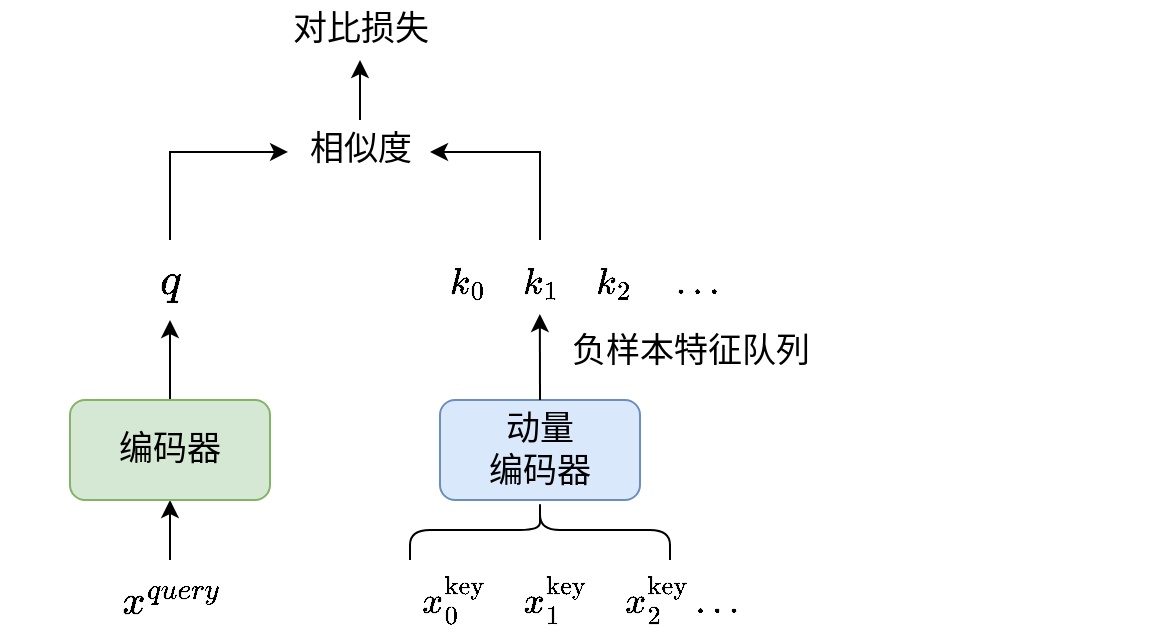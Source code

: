 <mxfile version="26.1.1">
  <diagram name="Page-1" id="Ir8fBimL4Sfwo27YRPzz">
    <mxGraphModel dx="1434" dy="784" grid="1" gridSize="10" guides="1" tooltips="1" connect="1" arrows="1" fold="1" page="1" pageScale="1" pageWidth="850" pageHeight="1100" math="1" shadow="0">
      <root>
        <mxCell id="0" />
        <mxCell id="1" parent="0" />
        <mxCell id="MaLlGU65rQBpSgFHFczV-3" value="" style="edgeStyle=orthogonalEdgeStyle;rounded=0;orthogonalLoop=1;jettySize=auto;html=1;" edge="1" parent="1" source="MaLlGU65rQBpSgFHFczV-1" target="MaLlGU65rQBpSgFHFczV-2">
          <mxGeometry relative="1" as="geometry" />
        </mxCell>
        <mxCell id="MaLlGU65rQBpSgFHFczV-1" value="\(x^{query}\)" style="text;html=1;align=center;verticalAlign=middle;resizable=0;points=[];autosize=1;strokeColor=none;fillColor=none;fontFamily=Times New Roman;fontSize=20;" vertex="1" parent="1">
          <mxGeometry x="175" y="520" width="130" height="40" as="geometry" />
        </mxCell>
        <mxCell id="MaLlGU65rQBpSgFHFczV-5" value="" style="edgeStyle=orthogonalEdgeStyle;rounded=0;orthogonalLoop=1;jettySize=auto;html=1;" edge="1" parent="1" source="MaLlGU65rQBpSgFHFczV-2" target="MaLlGU65rQBpSgFHFczV-4">
          <mxGeometry relative="1" as="geometry" />
        </mxCell>
        <mxCell id="MaLlGU65rQBpSgFHFczV-2" value="编码器" style="rounded=1;whiteSpace=wrap;html=1;fontFamily=SimSun;fontSize=17;fillColor=#d5e8d4;strokeColor=#82b366;" vertex="1" parent="1">
          <mxGeometry x="190" y="440" width="100" height="50" as="geometry" />
        </mxCell>
        <mxCell id="MaLlGU65rQBpSgFHFczV-4" value="\(q\)" style="text;html=1;align=center;verticalAlign=middle;resizable=0;points=[];autosize=1;strokeColor=none;fillColor=none;fontSize=22;fontFamily=Times New Roman;" vertex="1" parent="1">
          <mxGeometry x="210" y="360" width="60" height="40" as="geometry" />
        </mxCell>
        <mxCell id="MaLlGU65rQBpSgFHFczV-18" style="rounded=0;orthogonalLoop=1;jettySize=auto;html=1;" edge="1" parent="1" source="MaLlGU65rQBpSgFHFczV-6" target="MaLlGU65rQBpSgFHFczV-17">
          <mxGeometry relative="1" as="geometry" />
        </mxCell>
        <mxCell id="MaLlGU65rQBpSgFHFczV-6" value="相似度" style="text;html=1;align=center;verticalAlign=middle;resizable=0;points=[];autosize=1;strokeColor=none;fillColor=none;fontSize=17;fontFamily=SimSun;" vertex="1" parent="1">
          <mxGeometry x="300" y="300" width="70" height="30" as="geometry" />
        </mxCell>
        <mxCell id="MaLlGU65rQBpSgFHFczV-8" value="动量&lt;div&gt;编码器&lt;/div&gt;" style="rounded=1;whiteSpace=wrap;html=1;fontFamily=SimSun;fontSize=17;fillColor=#dae8fc;strokeColor=#6c8ebf;" vertex="1" parent="1">
          <mxGeometry x="375" y="440" width="100" height="50" as="geometry" />
        </mxCell>
        <mxCell id="MaLlGU65rQBpSgFHFczV-10" value="" style="shape=curlyBracket;whiteSpace=wrap;html=1;rounded=1;labelPosition=left;verticalLabelPosition=middle;align=right;verticalAlign=middle;rotation=90;" vertex="1" parent="1">
          <mxGeometry x="410" y="440" width="30" height="130" as="geometry" />
        </mxCell>
        <mxCell id="MaLlGU65rQBpSgFHFczV-11" value="$$x_0^{\text{key}} \quad x_1^{\text{key}} \quad x_2^{\text{key}} \dots$$" style="text;html=1;align=center;verticalAlign=middle;resizable=0;points=[];autosize=1;strokeColor=none;fillColor=none;fontFamily=Times New Roman;fontSize=18;spacingTop=0;spacingLeft=0;" vertex="1" parent="1">
          <mxGeometry x="155" y="525" width="580" height="30" as="geometry" />
        </mxCell>
        <mxCell id="MaLlGU65rQBpSgFHFczV-12" value="$$k_0 \quad k_1 \quad k_2 \quad \dots$$" style="text;html=1;align=center;verticalAlign=middle;resizable=0;points=[];autosize=1;strokeColor=none;fillColor=none;fontFamily=Times New Roman;fontSize=18;" vertex="1" parent="1">
          <mxGeometry x="287" y="361" width="320" height="40" as="geometry" />
        </mxCell>
        <mxCell id="MaLlGU65rQBpSgFHFczV-13" style="rounded=0;orthogonalLoop=1;jettySize=auto;html=1;exitX=0.5;exitY=0;exitDx=0;exitDy=0;entryX=0.431;entryY=0.9;entryDx=0;entryDy=0;entryPerimeter=0;" edge="1" parent="1" source="MaLlGU65rQBpSgFHFczV-8" target="MaLlGU65rQBpSgFHFczV-12">
          <mxGeometry relative="1" as="geometry" />
        </mxCell>
        <mxCell id="MaLlGU65rQBpSgFHFczV-14" value="负样本特征队列" style="text;html=1;align=center;verticalAlign=middle;resizable=0;points=[];autosize=1;strokeColor=none;fillColor=none;fontFamily=SimSun;fontSize=17;" vertex="1" parent="1">
          <mxGeometry x="430" y="401" width="140" height="30" as="geometry" />
        </mxCell>
        <mxCell id="MaLlGU65rQBpSgFHFczV-15" style="edgeStyle=orthogonalEdgeStyle;rounded=0;orthogonalLoop=1;jettySize=auto;html=1;entryX=-0.014;entryY=0.533;entryDx=0;entryDy=0;entryPerimeter=0;" edge="1" parent="1" source="MaLlGU65rQBpSgFHFczV-4" target="MaLlGU65rQBpSgFHFczV-6">
          <mxGeometry relative="1" as="geometry">
            <Array as="points">
              <mxPoint x="240" y="316" />
            </Array>
          </mxGeometry>
        </mxCell>
        <mxCell id="MaLlGU65rQBpSgFHFczV-16" style="edgeStyle=orthogonalEdgeStyle;rounded=0;orthogonalLoop=1;jettySize=auto;html=1;" edge="1" parent="1" target="MaLlGU65rQBpSgFHFczV-6">
          <mxGeometry relative="1" as="geometry">
            <mxPoint x="425" y="360" as="sourcePoint" />
            <mxPoint x="484" y="316" as="targetPoint" />
            <Array as="points">
              <mxPoint x="425" y="316" />
            </Array>
          </mxGeometry>
        </mxCell>
        <mxCell id="MaLlGU65rQBpSgFHFczV-17" value="对比损失" style="text;html=1;align=center;verticalAlign=middle;resizable=0;points=[];autosize=1;strokeColor=none;fillColor=none;fontSize=17;fontFamily=SimSun;" vertex="1" parent="1">
          <mxGeometry x="290" y="240" width="90" height="30" as="geometry" />
        </mxCell>
      </root>
    </mxGraphModel>
  </diagram>
</mxfile>
